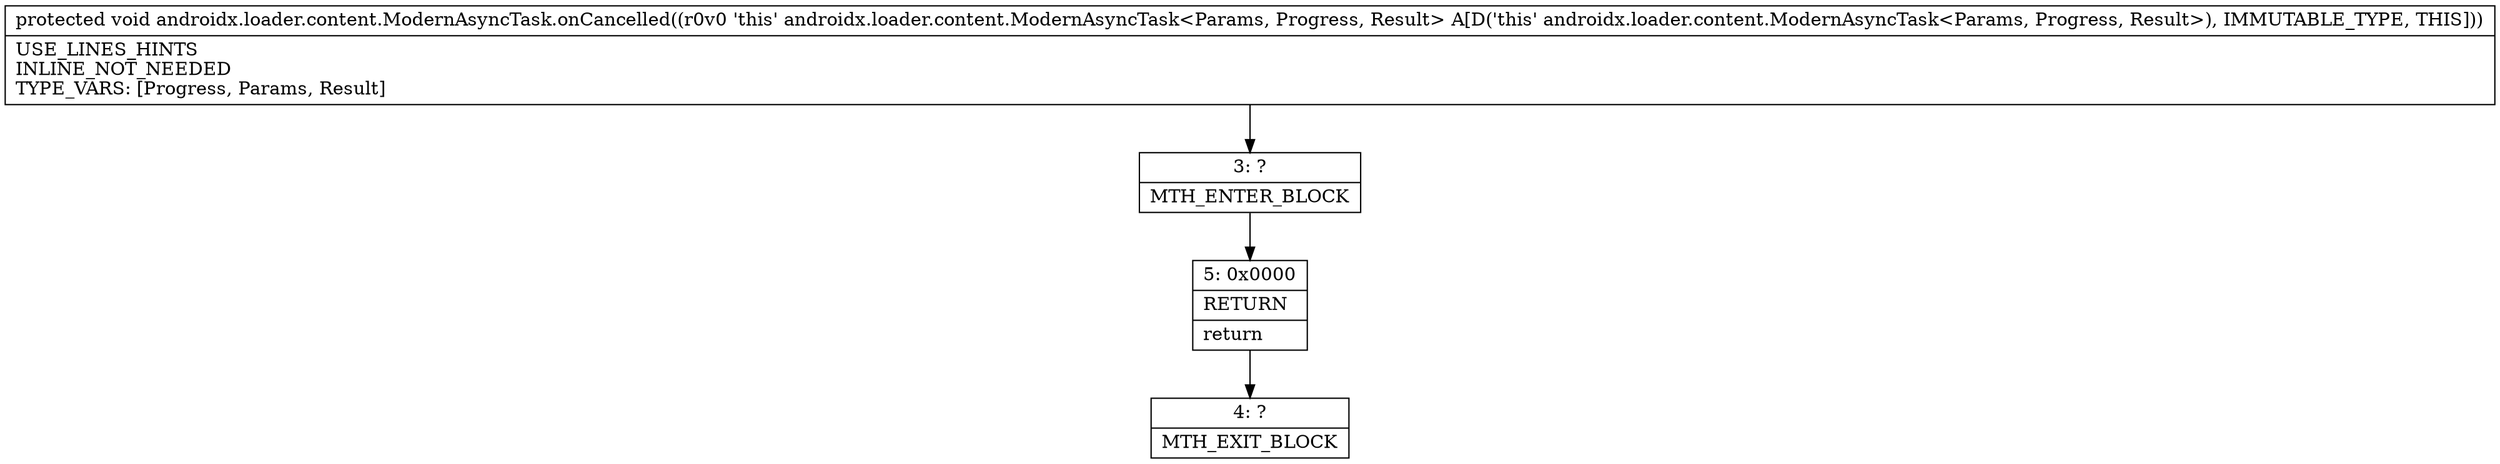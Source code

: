 digraph "CFG forandroidx.loader.content.ModernAsyncTask.onCancelled()V" {
Node_3 [shape=record,label="{3\:\ ?|MTH_ENTER_BLOCK\l}"];
Node_5 [shape=record,label="{5\:\ 0x0000|RETURN\l|return\l}"];
Node_4 [shape=record,label="{4\:\ ?|MTH_EXIT_BLOCK\l}"];
MethodNode[shape=record,label="{protected void androidx.loader.content.ModernAsyncTask.onCancelled((r0v0 'this' androidx.loader.content.ModernAsyncTask\<Params, Progress, Result\> A[D('this' androidx.loader.content.ModernAsyncTask\<Params, Progress, Result\>), IMMUTABLE_TYPE, THIS]))  | USE_LINES_HINTS\lINLINE_NOT_NEEDED\lTYPE_VARS: [Progress, Params, Result]\l}"];
MethodNode -> Node_3;Node_3 -> Node_5;
Node_5 -> Node_4;
}

